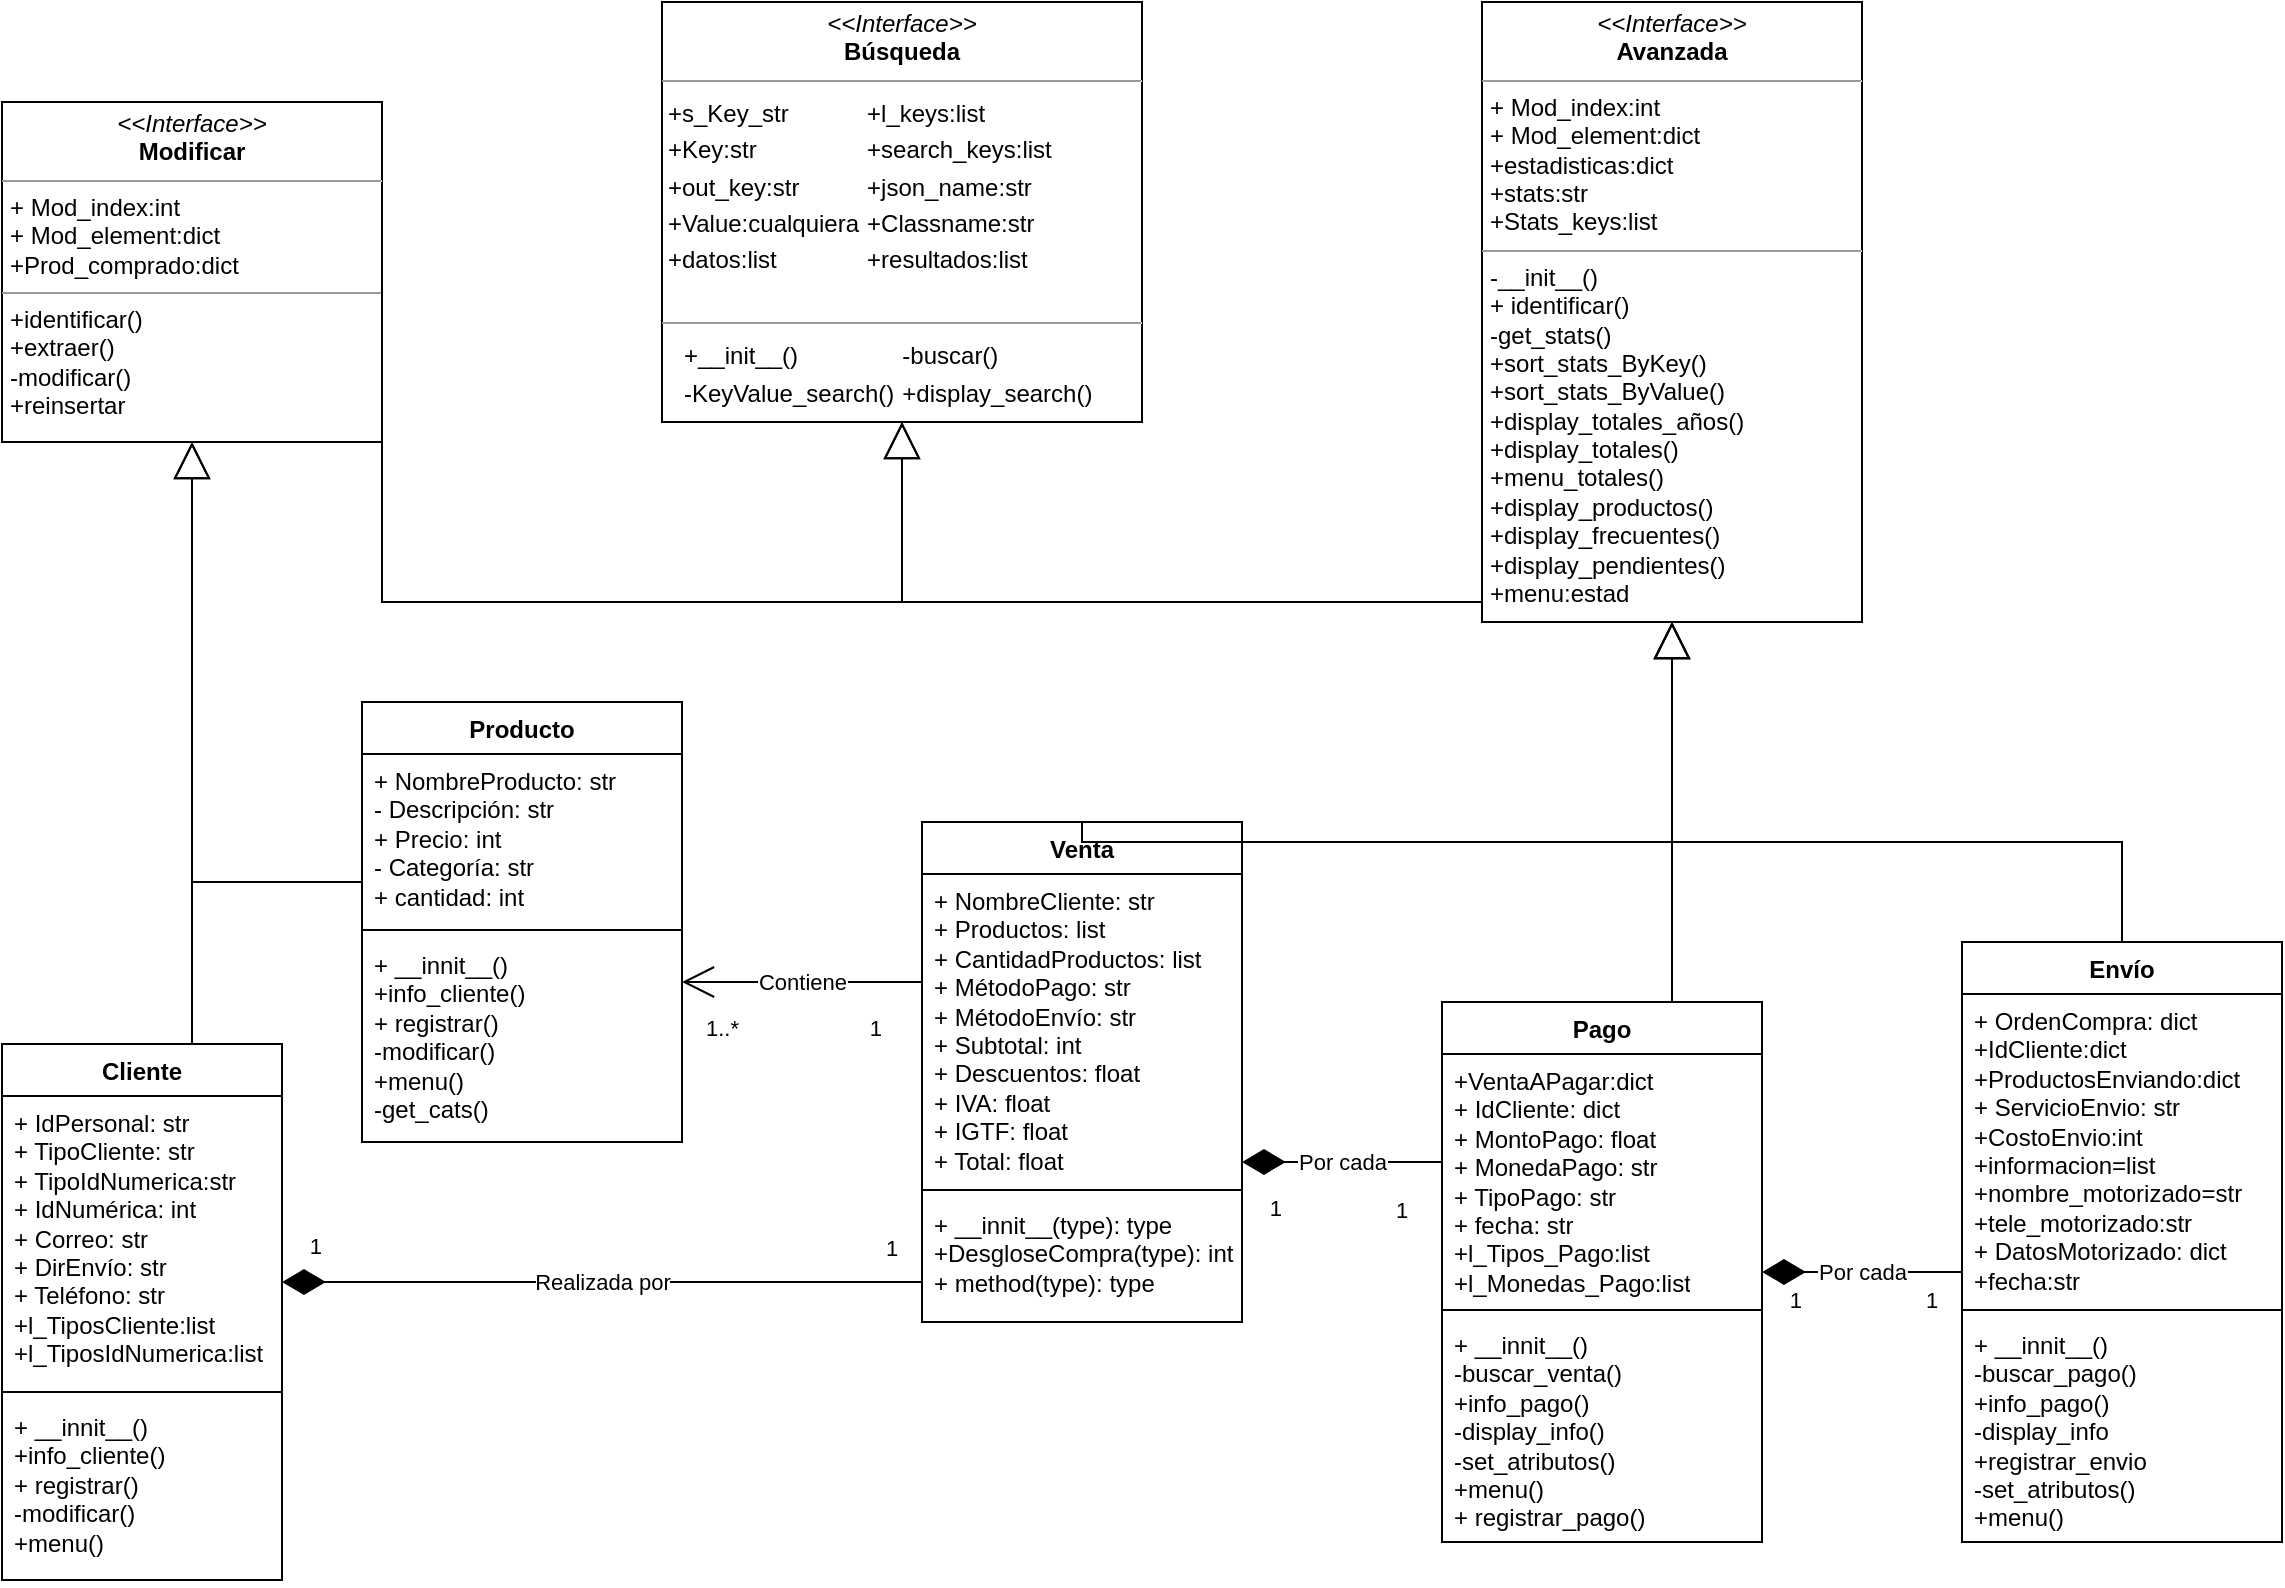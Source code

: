 <mxfile version="21.5.2" type="github">
  <diagram id="C5RBs43oDa-KdzZeNtuy" name="Page-1">
    <mxGraphModel dx="793" dy="432" grid="1" gridSize="10" guides="1" tooltips="1" connect="1" arrows="1" fold="1" page="1" pageScale="1" pageWidth="1169" pageHeight="827" math="0" shadow="0">
      <root>
        <mxCell id="WIyWlLk6GJQsqaUBKTNV-0" />
        <mxCell id="WIyWlLk6GJQsqaUBKTNV-1" parent="WIyWlLk6GJQsqaUBKTNV-0" />
        <mxCell id="B3_MCuhh_yEYDU53H7Zv-0" value="Producto" style="swimlane;fontStyle=1;align=center;verticalAlign=top;childLayout=stackLayout;horizontal=1;startSize=26;horizontalStack=0;resizeParent=1;resizeParentMax=0;resizeLast=0;collapsible=1;marginBottom=0;whiteSpace=wrap;html=1;rounded=0;" parent="WIyWlLk6GJQsqaUBKTNV-1" vertex="1">
          <mxGeometry x="200" y="360" width="160" height="220" as="geometry" />
        </mxCell>
        <mxCell id="B3_MCuhh_yEYDU53H7Zv-1" value="+ NombreProducto: str&lt;br&gt;- Descripción: str&lt;br&gt;+ Precio: int&lt;br&gt;- Categoría: str&lt;br&gt;+ cantidad: int" style="text;strokeColor=none;fillColor=none;align=left;verticalAlign=top;spacingLeft=4;spacingRight=4;overflow=hidden;rotatable=0;points=[[0,0.5],[1,0.5]];portConstraint=eastwest;whiteSpace=wrap;html=1;rounded=0;" parent="B3_MCuhh_yEYDU53H7Zv-0" vertex="1">
          <mxGeometry y="26" width="160" height="84" as="geometry" />
        </mxCell>
        <mxCell id="B3_MCuhh_yEYDU53H7Zv-2" value="" style="line;strokeWidth=1;fillColor=none;align=left;verticalAlign=middle;spacingTop=-1;spacingLeft=3;spacingRight=3;rotatable=0;labelPosition=right;points=[];portConstraint=eastwest;strokeColor=inherit;rounded=0;" parent="B3_MCuhh_yEYDU53H7Zv-0" vertex="1">
          <mxGeometry y="110" width="160" height="8" as="geometry" />
        </mxCell>
        <mxCell id="B3_MCuhh_yEYDU53H7Zv-3" value="+ __innit__()&lt;br style=&quot;border-color: var(--border-color);&quot;&gt;+info_cliente()&lt;br style=&quot;border-color: var(--border-color);&quot;&gt;+ registrar()&lt;br style=&quot;border-color: var(--border-color);&quot;&gt;-modificar()&lt;br style=&quot;border-color: var(--border-color);&quot;&gt;+menu()&lt;br&gt;-get_cats()" style="text;strokeColor=none;fillColor=none;align=left;verticalAlign=top;spacingLeft=4;spacingRight=4;overflow=hidden;rotatable=0;points=[[0,0.5],[1,0.5]];portConstraint=eastwest;whiteSpace=wrap;html=1;rounded=0;" parent="B3_MCuhh_yEYDU53H7Zv-0" vertex="1">
          <mxGeometry y="118" width="160" height="102" as="geometry" />
        </mxCell>
        <mxCell id="B3_MCuhh_yEYDU53H7Zv-8" value="Cliente" style="swimlane;fontStyle=1;align=center;verticalAlign=top;childLayout=stackLayout;horizontal=1;startSize=26;horizontalStack=0;resizeParent=1;resizeParentMax=0;resizeLast=0;collapsible=1;marginBottom=0;whiteSpace=wrap;html=1;rounded=0;" parent="WIyWlLk6GJQsqaUBKTNV-1" vertex="1">
          <mxGeometry x="20" y="531" width="140" height="268" as="geometry" />
        </mxCell>
        <mxCell id="B3_MCuhh_yEYDU53H7Zv-9" value="+ IdPersonal: str&lt;br&gt;+ TipoCliente: str&lt;br&gt;+ TipoIdNumerica:str&lt;br&gt;+ IdNumérica: int&lt;br&gt;+ Correo: str&lt;br&gt;+ DirEnvío: str&lt;br&gt;+ Teléfono: str&lt;br&gt;+l_TiposCliente:list&lt;br style=&quot;border-color: var(--border-color);&quot;&gt;+l_TiposIdNumerica:list" style="text;strokeColor=none;fillColor=none;align=left;verticalAlign=top;spacingLeft=4;spacingRight=4;overflow=hidden;rotatable=0;points=[[0,0.5],[1,0.5]];portConstraint=eastwest;whiteSpace=wrap;html=1;rounded=0;" parent="B3_MCuhh_yEYDU53H7Zv-8" vertex="1">
          <mxGeometry y="26" width="140" height="144" as="geometry" />
        </mxCell>
        <mxCell id="B3_MCuhh_yEYDU53H7Zv-10" value="" style="line;strokeWidth=1;fillColor=none;align=left;verticalAlign=middle;spacingTop=-1;spacingLeft=3;spacingRight=3;rotatable=0;labelPosition=right;points=[];portConstraint=eastwest;strokeColor=inherit;rounded=0;" parent="B3_MCuhh_yEYDU53H7Zv-8" vertex="1">
          <mxGeometry y="170" width="140" height="8" as="geometry" />
        </mxCell>
        <mxCell id="B3_MCuhh_yEYDU53H7Zv-11" value="+ __innit__()&lt;br&gt;+info_cliente()&lt;br style=&quot;border-color: var(--border-color);&quot;&gt;+ registrar()&lt;br&gt;-modificar()&lt;br&gt;+menu()" style="text;strokeColor=none;fillColor=none;align=left;verticalAlign=top;spacingLeft=4;spacingRight=4;overflow=hidden;rotatable=0;points=[[0,0.5],[1,0.5]];portConstraint=eastwest;whiteSpace=wrap;html=1;rounded=0;" parent="B3_MCuhh_yEYDU53H7Zv-8" vertex="1">
          <mxGeometry y="178" width="140" height="90" as="geometry" />
        </mxCell>
        <mxCell id="B3_MCuhh_yEYDU53H7Zv-12" value="Venta" style="swimlane;fontStyle=1;align=center;verticalAlign=top;childLayout=stackLayout;horizontal=1;startSize=26;horizontalStack=0;resizeParent=1;resizeParentMax=0;resizeLast=0;collapsible=1;marginBottom=0;whiteSpace=wrap;html=1;rounded=0;" parent="WIyWlLk6GJQsqaUBKTNV-1" vertex="1">
          <mxGeometry x="480" y="420" width="160" height="250" as="geometry" />
        </mxCell>
        <mxCell id="B3_MCuhh_yEYDU53H7Zv-13" value="+ NombreCliente: str&lt;br&gt;+ Productos: list&lt;br&gt;+ CantidadProductos: list&lt;br&gt;+ MétodoPago: str&lt;br&gt;+ MétodoEnvío: str&lt;br&gt;+ Subtotal: int&lt;br&gt;+ Descuentos: float&lt;br&gt;+ IVA: float&lt;br&gt;+ IGTF: float&lt;br&gt;+ Total: float" style="text;strokeColor=none;fillColor=none;align=left;verticalAlign=top;spacingLeft=4;spacingRight=4;overflow=hidden;rotatable=0;points=[[0,0.5],[1,0.5]];portConstraint=eastwest;whiteSpace=wrap;html=1;rounded=0;" parent="B3_MCuhh_yEYDU53H7Zv-12" vertex="1">
          <mxGeometry y="26" width="160" height="154" as="geometry" />
        </mxCell>
        <mxCell id="B3_MCuhh_yEYDU53H7Zv-14" value="" style="line;strokeWidth=1;fillColor=none;align=left;verticalAlign=middle;spacingTop=-1;spacingLeft=3;spacingRight=3;rotatable=0;labelPosition=right;points=[];portConstraint=eastwest;strokeColor=inherit;rounded=0;" parent="B3_MCuhh_yEYDU53H7Zv-12" vertex="1">
          <mxGeometry y="180" width="160" height="8" as="geometry" />
        </mxCell>
        <mxCell id="B3_MCuhh_yEYDU53H7Zv-15" value="+ __innit__(type): type&lt;br style=&quot;border-color: var(--border-color);&quot;&gt;+DesgloseCompra(type): int&lt;br&gt;+ method(type): type" style="text;strokeColor=none;fillColor=none;align=left;verticalAlign=top;spacingLeft=4;spacingRight=4;overflow=hidden;rotatable=0;points=[[0,0.5],[1,0.5]];portConstraint=eastwest;whiteSpace=wrap;html=1;rounded=0;" parent="B3_MCuhh_yEYDU53H7Zv-12" vertex="1">
          <mxGeometry y="188" width="160" height="62" as="geometry" />
        </mxCell>
        <mxCell id="B3_MCuhh_yEYDU53H7Zv-16" value="Pago" style="swimlane;fontStyle=1;align=center;verticalAlign=top;childLayout=stackLayout;horizontal=1;startSize=26;horizontalStack=0;resizeParent=1;resizeParentMax=0;resizeLast=0;collapsible=1;marginBottom=0;whiteSpace=wrap;html=1;rounded=0;" parent="WIyWlLk6GJQsqaUBKTNV-1" vertex="1">
          <mxGeometry x="740" y="510" width="160" height="270" as="geometry" />
        </mxCell>
        <mxCell id="B3_MCuhh_yEYDU53H7Zv-17" value="+VentaAPagar:dict&lt;br&gt;+ IdCliente: dict&lt;br&gt;+ MontoPago: float&lt;br&gt;+ MonedaPago: str&lt;br&gt;+ TipoPago: str&lt;br&gt;+ fecha: str&lt;br&gt;+l_Tipos_Pago:list&lt;br&gt;+l_Monedas_Pago:list" style="text;strokeColor=none;fillColor=none;align=left;verticalAlign=top;spacingLeft=4;spacingRight=4;overflow=hidden;rotatable=0;points=[[0,0.5],[1,0.5]];portConstraint=eastwest;whiteSpace=wrap;html=1;rounded=0;" parent="B3_MCuhh_yEYDU53H7Zv-16" vertex="1">
          <mxGeometry y="26" width="160" height="124" as="geometry" />
        </mxCell>
        <mxCell id="B3_MCuhh_yEYDU53H7Zv-18" value="" style="line;strokeWidth=1;fillColor=none;align=left;verticalAlign=middle;spacingTop=-1;spacingLeft=3;spacingRight=3;rotatable=0;labelPosition=right;points=[];portConstraint=eastwest;strokeColor=inherit;rounded=0;" parent="B3_MCuhh_yEYDU53H7Zv-16" vertex="1">
          <mxGeometry y="150" width="160" height="8" as="geometry" />
        </mxCell>
        <mxCell id="B3_MCuhh_yEYDU53H7Zv-19" value="+ __innit__()&lt;br&gt;-buscar_venta()&lt;br&gt;+info_pago()&lt;br&gt;-display_info()&lt;br&gt;-set_atributos()&lt;br&gt;+menu()&lt;br style=&quot;border-color: var(--border-color);&quot;&gt;+ registrar_pago()" style="text;strokeColor=none;fillColor=none;align=left;verticalAlign=top;spacingLeft=4;spacingRight=4;overflow=hidden;rotatable=0;points=[[0,0.5],[1,0.5]];portConstraint=eastwest;whiteSpace=wrap;html=1;rounded=0;" parent="B3_MCuhh_yEYDU53H7Zv-16" vertex="1">
          <mxGeometry y="158" width="160" height="112" as="geometry" />
        </mxCell>
        <mxCell id="B3_MCuhh_yEYDU53H7Zv-20" value="Envío" style="swimlane;fontStyle=1;align=center;verticalAlign=top;childLayout=stackLayout;horizontal=1;startSize=26;horizontalStack=0;resizeParent=1;resizeParentMax=0;resizeLast=0;collapsible=1;marginBottom=0;whiteSpace=wrap;html=1;rounded=0;" parent="WIyWlLk6GJQsqaUBKTNV-1" vertex="1">
          <mxGeometry x="1000" y="480" width="160" height="300" as="geometry" />
        </mxCell>
        <mxCell id="B3_MCuhh_yEYDU53H7Zv-21" value="+ OrdenCompra: dict&lt;br&gt;+IdCliente:dict&lt;br&gt;+ProductosEnviando:dict&lt;br&gt;+ ServicioEnvio: str&lt;br&gt;+CostoEnvio:int&lt;br&gt;+informacion=list&lt;br&gt;+nombre_motorizado=str&lt;br&gt;+tele_motorizado:str&lt;br&gt;+ DatosMotorizado: dict&lt;br&gt;+fecha:str&lt;br&gt;" style="text;strokeColor=none;fillColor=none;align=left;verticalAlign=top;spacingLeft=4;spacingRight=4;overflow=hidden;rotatable=0;points=[[0,0.5],[1,0.5]];portConstraint=eastwest;whiteSpace=wrap;html=1;rounded=0;" parent="B3_MCuhh_yEYDU53H7Zv-20" vertex="1">
          <mxGeometry y="26" width="160" height="154" as="geometry" />
        </mxCell>
        <mxCell id="B3_MCuhh_yEYDU53H7Zv-22" value="" style="line;strokeWidth=1;fillColor=none;align=left;verticalAlign=middle;spacingTop=-1;spacingLeft=3;spacingRight=3;rotatable=0;labelPosition=right;points=[];portConstraint=eastwest;strokeColor=inherit;rounded=0;" parent="B3_MCuhh_yEYDU53H7Zv-20" vertex="1">
          <mxGeometry y="180" width="160" height="8" as="geometry" />
        </mxCell>
        <mxCell id="B3_MCuhh_yEYDU53H7Zv-23" value="+ __innit__()&lt;br style=&quot;border-color: var(--border-color);&quot;&gt;-buscar_pago()&lt;br&gt;+info_pago()&lt;br&gt;-display_info&lt;br&gt;+registrar_envio&lt;br&gt;-set_atributos()&lt;br&gt;+menu()" style="text;strokeColor=none;fillColor=none;align=left;verticalAlign=top;spacingLeft=4;spacingRight=4;overflow=hidden;rotatable=0;points=[[0,0.5],[1,0.5]];portConstraint=eastwest;whiteSpace=wrap;html=1;rounded=0;" parent="B3_MCuhh_yEYDU53H7Zv-20" vertex="1">
          <mxGeometry y="188" width="160" height="112" as="geometry" />
        </mxCell>
        <mxCell id="B3_MCuhh_yEYDU53H7Zv-28" value="Contiene" style="endArrow=none;html=1;endSize=12;startArrow=open;startSize=14;startFill=0;rounded=0;endFill=0;edgeStyle=elbowEdgeStyle;elbow=vertical;" parent="WIyWlLk6GJQsqaUBKTNV-1" source="B3_MCuhh_yEYDU53H7Zv-0" target="B3_MCuhh_yEYDU53H7Zv-12" edge="1">
          <mxGeometry relative="1" as="geometry">
            <mxPoint x="370" y="250" as="sourcePoint" />
            <mxPoint x="210" y="240" as="targetPoint" />
          </mxGeometry>
        </mxCell>
        <mxCell id="B3_MCuhh_yEYDU53H7Zv-29" value="1..*" style="edgeLabel;resizable=0;html=1;align=left;verticalAlign=top;rounded=0;" parent="B3_MCuhh_yEYDU53H7Zv-28" connectable="0" vertex="1">
          <mxGeometry x="-1" relative="1" as="geometry">
            <mxPoint x="10" y="10" as="offset" />
          </mxGeometry>
        </mxCell>
        <mxCell id="B3_MCuhh_yEYDU53H7Zv-30" value="1" style="edgeLabel;resizable=0;html=1;align=right;verticalAlign=top;rounded=0;" parent="B3_MCuhh_yEYDU53H7Zv-28" connectable="0" vertex="1">
          <mxGeometry x="1" relative="1" as="geometry">
            <mxPoint x="-20" y="10" as="offset" />
          </mxGeometry>
        </mxCell>
        <mxCell id="B3_MCuhh_yEYDU53H7Zv-32" value="Realizada por" style="endArrow=diamondThin;html=1;endSize=19;startArrow=none;startSize=14;startFill=0;rounded=0;endFill=1;edgeStyle=elbowEdgeStyle;elbow=vertical;" parent="WIyWlLk6GJQsqaUBKTNV-1" source="B3_MCuhh_yEYDU53H7Zv-12" target="B3_MCuhh_yEYDU53H7Zv-8" edge="1">
          <mxGeometry relative="1" as="geometry">
            <mxPoint x="220" y="170" as="sourcePoint" />
            <mxPoint x="274" y="250" as="targetPoint" />
            <Array as="points">
              <mxPoint x="320" y="650" />
            </Array>
          </mxGeometry>
        </mxCell>
        <mxCell id="B3_MCuhh_yEYDU53H7Zv-33" value="1" style="edgeLabel;resizable=0;html=1;align=left;verticalAlign=top;rounded=0;" parent="B3_MCuhh_yEYDU53H7Zv-32" connectable="0" vertex="1">
          <mxGeometry x="-1" relative="1" as="geometry">
            <mxPoint x="-20" y="-30" as="offset" />
          </mxGeometry>
        </mxCell>
        <mxCell id="B3_MCuhh_yEYDU53H7Zv-34" value="1" style="edgeLabel;resizable=0;html=1;align=right;verticalAlign=top;rounded=0;" parent="B3_MCuhh_yEYDU53H7Zv-32" connectable="0" vertex="1">
          <mxGeometry x="1" relative="1" as="geometry">
            <mxPoint x="20" y="-31" as="offset" />
          </mxGeometry>
        </mxCell>
        <mxCell id="BO6vHb2AmjwuJ8FlZ0Uy-1" value="Por cada" style="endArrow=diamondThin;html=1;endSize=19;startArrow=none;startSize=14;startFill=0;rounded=0;endFill=1;edgeStyle=elbowEdgeStyle;elbow=vertical;" parent="WIyWlLk6GJQsqaUBKTNV-1" source="B3_MCuhh_yEYDU53H7Zv-16" target="B3_MCuhh_yEYDU53H7Zv-12" edge="1">
          <mxGeometry relative="1" as="geometry">
            <mxPoint x="590" y="340" as="sourcePoint" />
            <mxPoint x="690" y="480" as="targetPoint" />
          </mxGeometry>
        </mxCell>
        <mxCell id="BO6vHb2AmjwuJ8FlZ0Uy-2" value="1" style="edgeLabel;resizable=0;html=1;align=left;verticalAlign=top;rounded=0;" parent="BO6vHb2AmjwuJ8FlZ0Uy-1" connectable="0" vertex="1">
          <mxGeometry x="-1" relative="1" as="geometry">
            <mxPoint x="-25" y="11" as="offset" />
          </mxGeometry>
        </mxCell>
        <mxCell id="BO6vHb2AmjwuJ8FlZ0Uy-3" value="1" style="edgeLabel;resizable=0;html=1;align=right;verticalAlign=top;rounded=0;" parent="BO6vHb2AmjwuJ8FlZ0Uy-1" connectable="0" vertex="1">
          <mxGeometry x="1" relative="1" as="geometry">
            <mxPoint x="20" y="10" as="offset" />
          </mxGeometry>
        </mxCell>
        <mxCell id="BO6vHb2AmjwuJ8FlZ0Uy-4" value="Por cada" style="endArrow=diamondThin;html=1;endSize=19;startArrow=none;startSize=14;startFill=0;rounded=0;endFill=1;edgeStyle=elbowEdgeStyle;elbow=vertical;" parent="WIyWlLk6GJQsqaUBKTNV-1" source="B3_MCuhh_yEYDU53H7Zv-20" target="B3_MCuhh_yEYDU53H7Zv-16" edge="1">
          <mxGeometry relative="1" as="geometry">
            <mxPoint x="581" y="496" as="sourcePoint" />
            <mxPoint x="480" y="266" as="targetPoint" />
          </mxGeometry>
        </mxCell>
        <mxCell id="BO6vHb2AmjwuJ8FlZ0Uy-5" value="1" style="edgeLabel;resizable=0;html=1;align=left;verticalAlign=top;rounded=0;" parent="BO6vHb2AmjwuJ8FlZ0Uy-4" connectable="0" vertex="1">
          <mxGeometry x="-1" relative="1" as="geometry">
            <mxPoint x="-20" y="1" as="offset" />
          </mxGeometry>
        </mxCell>
        <mxCell id="BO6vHb2AmjwuJ8FlZ0Uy-6" value="1" style="edgeLabel;resizable=0;html=1;align=right;verticalAlign=top;rounded=0;" parent="BO6vHb2AmjwuJ8FlZ0Uy-4" connectable="0" vertex="1">
          <mxGeometry x="1" relative="1" as="geometry">
            <mxPoint x="20" y="1" as="offset" />
          </mxGeometry>
        </mxCell>
        <mxCell id="BO6vHb2AmjwuJ8FlZ0Uy-7" value="&lt;p style=&quot;margin:0px;margin-top:4px;text-align:center;&quot;&gt;&lt;i&gt;&amp;lt;&amp;lt;Interface&amp;gt;&amp;gt;&lt;/i&gt;&lt;br&gt;&lt;b&gt;Búsqueda&lt;/b&gt;&lt;/p&gt;&lt;hr size=&quot;1&quot;&gt;&lt;table style=&quot;background-color: initial;&quot;&gt;&lt;tbody&gt;&lt;tr&gt;&lt;td&gt;+s_Key_str&lt;br&gt;&lt;/td&gt;&lt;td&gt;+l_keys:list&lt;br&gt;&lt;/td&gt;&lt;/tr&gt;&lt;tr&gt;&lt;td&gt;+Key:str&lt;br&gt;&lt;/td&gt;&lt;td&gt;+search_keys:list&lt;br&gt;&lt;/td&gt;&lt;/tr&gt;&lt;tr&gt;&lt;td&gt;+out_key:str&lt;br&gt;&lt;/td&gt;&lt;td&gt;+json_name:str&lt;br&gt;&lt;/td&gt;&lt;/tr&gt;&lt;tr&gt;&lt;td&gt;+Value:cualquiera&lt;br&gt;&lt;/td&gt;&lt;td&gt;+Classname:str&lt;br&gt;&lt;/td&gt;&lt;/tr&gt;&lt;tr&gt;&lt;td&gt;+datos:list&lt;br&gt;&lt;/td&gt;&lt;td&gt;+resultados:list&lt;br&gt;&lt;/td&gt;&lt;/tr&gt;&lt;/tbody&gt;&lt;/table&gt;&lt;p style=&quot;margin:0px;margin-left:4px;&quot;&gt;&lt;br&gt;&lt;/p&gt;&lt;hr size=&quot;1&quot;&gt;&lt;table style=&quot;background-color: initial;&quot;&gt;&lt;tbody&gt;&lt;tr&gt;&lt;td&gt;&lt;br&gt;&lt;/td&gt;&lt;td&gt;&lt;br&gt;&lt;/td&gt;&lt;td&gt;+__init__()&lt;br&gt;&lt;/td&gt;&lt;td&gt;-buscar()&lt;br&gt;&lt;/td&gt;&lt;/tr&gt;&lt;tr&gt;&lt;td&gt;&lt;br&gt;&lt;/td&gt;&lt;td&gt;&lt;br&gt;&lt;/td&gt;&lt;td&gt;-KeyValue_search()&lt;br&gt;&lt;/td&gt;&lt;td&gt;+display_search()&lt;br&gt;&lt;/td&gt;&lt;/tr&gt;&lt;/tbody&gt;&lt;/table&gt;&lt;p style=&quot;margin:0px;margin-left:4px;&quot;&gt;&lt;br&gt;&lt;/p&gt;" style="verticalAlign=top;align=left;overflow=fill;fontSize=12;fontFamily=Helvetica;html=1;whiteSpace=wrap;" parent="WIyWlLk6GJQsqaUBKTNV-1" vertex="1">
          <mxGeometry x="350" y="10" width="240" height="210" as="geometry" />
        </mxCell>
        <mxCell id="wiMIh-2JfZP-Tpztm4kt-0" value="&lt;p style=&quot;margin:0px;margin-top:4px;text-align:center;&quot;&gt;&lt;i&gt;&amp;lt;&amp;lt;Interface&amp;gt;&amp;gt;&lt;/i&gt;&lt;br&gt;&lt;b&gt;Modificar&lt;/b&gt;&lt;/p&gt;&lt;hr size=&quot;1&quot;&gt;&lt;p style=&quot;margin:0px;margin-left:4px;&quot;&gt;+ Mod_index:int&lt;br&gt;+ Mod_element:dict&lt;/p&gt;&lt;p style=&quot;margin:0px;margin-left:4px;&quot;&gt;+Prod_comprado:dict&lt;/p&gt;&lt;hr size=&quot;1&quot;&gt;&lt;p style=&quot;margin:0px;margin-left:4px;&quot;&gt;+identificar()&lt;/p&gt;&lt;p style=&quot;margin:0px;margin-left:4px;&quot;&gt;+extraer()&lt;/p&gt;&lt;p style=&quot;margin:0px;margin-left:4px;&quot;&gt;-modificar()&lt;/p&gt;&lt;p style=&quot;margin:0px;margin-left:4px;&quot;&gt;+reinsertar&lt;/p&gt;" style="verticalAlign=top;align=left;overflow=fill;fontSize=12;fontFamily=Helvetica;html=1;whiteSpace=wrap;" parent="WIyWlLk6GJQsqaUBKTNV-1" vertex="1">
          <mxGeometry x="20" y="60" width="190" height="170" as="geometry" />
        </mxCell>
        <mxCell id="wiMIh-2JfZP-Tpztm4kt-1" value="&lt;p style=&quot;margin:0px;margin-top:4px;text-align:center;&quot;&gt;&lt;i&gt;&amp;lt;&amp;lt;Interface&amp;gt;&amp;gt;&lt;/i&gt;&lt;br&gt;&lt;b&gt;Avanzada&lt;/b&gt;&lt;/p&gt;&lt;hr size=&quot;1&quot;&gt;&lt;p style=&quot;margin:0px;margin-left:4px;&quot;&gt;+ Mod_index:int&lt;br&gt;+ Mod_element:dict&lt;/p&gt;&lt;p style=&quot;margin:0px;margin-left:4px;&quot;&gt;+estadisticas:dict&lt;/p&gt;&lt;p style=&quot;margin:0px;margin-left:4px;&quot;&gt;+stats:str&lt;/p&gt;&lt;p style=&quot;margin:0px;margin-left:4px;&quot;&gt;+Stats_keys:list&lt;/p&gt;&lt;hr size=&quot;1&quot;&gt;&lt;p style=&quot;margin:0px;margin-left:4px;&quot;&gt;-__init__()&lt;/p&gt;&lt;p style=&quot;margin:0px;margin-left:4px;&quot;&gt;+ identificar()&lt;br&gt;-get_stats()&lt;/p&gt;&lt;p style=&quot;margin:0px;margin-left:4px;&quot;&gt;+sort_stats_ByKey()&lt;/p&gt;&lt;p style=&quot;margin:0px;margin-left:4px;&quot;&gt;+sort_stats_ByValue()&lt;/p&gt;&lt;p style=&quot;margin:0px;margin-left:4px;&quot;&gt;+display_totales_años()&lt;/p&gt;&lt;p style=&quot;margin:0px;margin-left:4px;&quot;&gt;+display_totales()&lt;/p&gt;&lt;p style=&quot;margin:0px;margin-left:4px;&quot;&gt;+menu_totales()&lt;/p&gt;&lt;p style=&quot;margin:0px;margin-left:4px;&quot;&gt;+display_productos()&lt;/p&gt;&lt;p style=&quot;margin:0px;margin-left:4px;&quot;&gt;+display_frecuentes()&lt;/p&gt;&lt;p style=&quot;margin:0px;margin-left:4px;&quot;&gt;+display_pendientes()&lt;/p&gt;&lt;p style=&quot;margin:0px;margin-left:4px;&quot;&gt;+menu:estad&lt;/p&gt;" style="verticalAlign=top;align=left;overflow=fill;fontSize=12;fontFamily=Helvetica;html=1;whiteSpace=wrap;" parent="WIyWlLk6GJQsqaUBKTNV-1" vertex="1">
          <mxGeometry x="760" y="10" width="190" height="310" as="geometry" />
        </mxCell>
        <mxCell id="wiMIh-2JfZP-Tpztm4kt-2" value="" style="endArrow=block;endSize=16;endFill=0;html=1;rounded=0;targetPerimeterSpacing=0;sourcePerimeterSpacing=0;startSize=6;entryX=0.5;entryY=1;entryDx=0;entryDy=0;exitX=0;exitY=0.5;exitDx=0;exitDy=0;edgeStyle=elbowEdgeStyle;elbow=vertical;" parent="WIyWlLk6GJQsqaUBKTNV-1" source="wiMIh-2JfZP-Tpztm4kt-1" target="BO6vHb2AmjwuJ8FlZ0Uy-7" edge="1">
          <mxGeometry width="160" relative="1" as="geometry">
            <mxPoint x="393.57" y="310" as="sourcePoint" />
            <mxPoint x="396.427" y="210" as="targetPoint" />
            <Array as="points">
              <mxPoint x="485" y="310" />
            </Array>
          </mxGeometry>
        </mxCell>
        <mxCell id="wiMIh-2JfZP-Tpztm4kt-5" value="" style="endArrow=block;endSize=16;endFill=0;html=1;rounded=0;targetPerimeterSpacing=0;sourcePerimeterSpacing=0;startSize=6;movable=1;resizable=1;rotatable=1;deletable=1;editable=1;locked=0;connectable=1;strokeColor=default;shadow=0;entryX=0.5;entryY=1;entryDx=0;entryDy=0;exitX=1;exitY=0.5;exitDx=0;exitDy=0;edgeStyle=elbowEdgeStyle;elbow=vertical;" parent="WIyWlLk6GJQsqaUBKTNV-1" source="wiMIh-2JfZP-Tpztm4kt-0" target="BO6vHb2AmjwuJ8FlZ0Uy-7" edge="1">
          <mxGeometry width="160" relative="1" as="geometry">
            <mxPoint x="340" y="390" as="sourcePoint" />
            <mxPoint x="400" y="310" as="targetPoint" />
            <Array as="points">
              <mxPoint x="370" y="310" />
            </Array>
          </mxGeometry>
        </mxCell>
        <mxCell id="wiMIh-2JfZP-Tpztm4kt-11" value="" style="endArrow=block;endSize=16;endFill=0;html=1;rounded=0;targetPerimeterSpacing=0;sourcePerimeterSpacing=0;startSize=6;movable=1;resizable=1;rotatable=1;deletable=1;editable=1;locked=0;connectable=1;strokeColor=default;shadow=0;entryX=0.5;entryY=1;entryDx=0;entryDy=0;exitX=0.5;exitY=0;exitDx=0;exitDy=0;edgeStyle=elbowEdgeStyle;elbow=vertical;" parent="WIyWlLk6GJQsqaUBKTNV-1" source="B3_MCuhh_yEYDU53H7Zv-12" target="wiMIh-2JfZP-Tpztm4kt-1" edge="1">
          <mxGeometry width="160" relative="1" as="geometry">
            <mxPoint x="640" y="340" as="sourcePoint" />
            <mxPoint x="890" y="330" as="targetPoint" />
            <Array as="points">
              <mxPoint x="860" y="430" />
            </Array>
          </mxGeometry>
        </mxCell>
        <mxCell id="wiMIh-2JfZP-Tpztm4kt-12" value="" style="endArrow=block;endSize=16;endFill=0;html=1;rounded=0;targetPerimeterSpacing=0;sourcePerimeterSpacing=0;startSize=6;movable=1;resizable=1;rotatable=1;deletable=1;editable=1;locked=0;connectable=1;strokeColor=default;shadow=0;entryX=0.5;entryY=1;entryDx=0;entryDy=0;edgeStyle=elbowEdgeStyle;elbow=vertical;" parent="WIyWlLk6GJQsqaUBKTNV-1" source="B3_MCuhh_yEYDU53H7Zv-16" target="wiMIh-2JfZP-Tpztm4kt-1" edge="1">
          <mxGeometry width="160" relative="1" as="geometry">
            <mxPoint x="610" y="410" as="sourcePoint" />
            <mxPoint x="870" y="340" as="targetPoint" />
            <Array as="points">
              <mxPoint x="855" y="430" />
            </Array>
          </mxGeometry>
        </mxCell>
        <mxCell id="wiMIh-2JfZP-Tpztm4kt-13" value="" style="endArrow=block;endSize=16;endFill=0;html=1;rounded=0;targetPerimeterSpacing=0;sourcePerimeterSpacing=0;startSize=6;movable=1;resizable=1;rotatable=1;deletable=1;editable=1;locked=0;connectable=1;strokeColor=default;shadow=0;entryX=0.5;entryY=1;entryDx=0;entryDy=0;edgeStyle=elbowEdgeStyle;elbow=vertical;" parent="WIyWlLk6GJQsqaUBKTNV-1" source="B3_MCuhh_yEYDU53H7Zv-20" target="wiMIh-2JfZP-Tpztm4kt-1" edge="1">
          <mxGeometry width="160" relative="1" as="geometry">
            <mxPoint x="840" y="440" as="sourcePoint" />
            <mxPoint x="910" y="330" as="targetPoint" />
            <Array as="points">
              <mxPoint x="860" y="430" />
            </Array>
          </mxGeometry>
        </mxCell>
        <mxCell id="wiMIh-2JfZP-Tpztm4kt-14" value="" style="endArrow=block;endSize=16;endFill=0;html=1;rounded=0;targetPerimeterSpacing=0;sourcePerimeterSpacing=0;startSize=6;movable=1;resizable=1;rotatable=1;deletable=1;editable=1;locked=0;connectable=1;strokeColor=default;shadow=0;entryX=0.5;entryY=1;entryDx=0;entryDy=0;exitX=0.5;exitY=0;exitDx=0;exitDy=0;edgeStyle=elbowEdgeStyle;" parent="WIyWlLk6GJQsqaUBKTNV-1" source="B3_MCuhh_yEYDU53H7Zv-8" target="wiMIh-2JfZP-Tpztm4kt-0" edge="1">
          <mxGeometry width="160" relative="1" as="geometry">
            <mxPoint x="570" y="370" as="sourcePoint" />
            <mxPoint x="500" y="300" as="targetPoint" />
            <Array as="points">
              <mxPoint x="115" y="440" />
            </Array>
          </mxGeometry>
        </mxCell>
        <mxCell id="wiMIh-2JfZP-Tpztm4kt-15" value="" style="endArrow=block;endSize=16;endFill=0;html=1;rounded=0;targetPerimeterSpacing=0;sourcePerimeterSpacing=0;startSize=6;movable=1;resizable=1;rotatable=1;deletable=1;editable=1;locked=0;connectable=1;strokeColor=default;shadow=0;elbow=vertical;entryX=0.5;entryY=1;entryDx=0;entryDy=0;edgeStyle=elbowEdgeStyle;" parent="WIyWlLk6GJQsqaUBKTNV-1" source="B3_MCuhh_yEYDU53H7Zv-0" target="wiMIh-2JfZP-Tpztm4kt-0" edge="1">
          <mxGeometry width="160" relative="1" as="geometry">
            <mxPoint x="150" y="620" as="sourcePoint" />
            <mxPoint x="165" y="310" as="targetPoint" />
            <Array as="points">
              <mxPoint x="100" y="450" />
            </Array>
          </mxGeometry>
        </mxCell>
      </root>
    </mxGraphModel>
  </diagram>
</mxfile>
